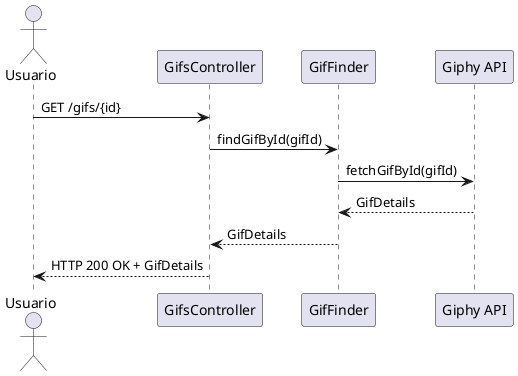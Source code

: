 @startuml
actor Usuario

participant "GifsController" as Controller
participant "GifFinder" as Service
participant "Giphy API" as Giphy

Usuario -> Controller: GET /gifs/{id}
Controller -> Service: findGifById(gifId)
Service -> Giphy: fetchGifById(gifId)
Giphy --> Service: GifDetails
Service --> Controller: GifDetails
Controller --> Usuario: HTTP 200 OK + GifDetails
@enduml
